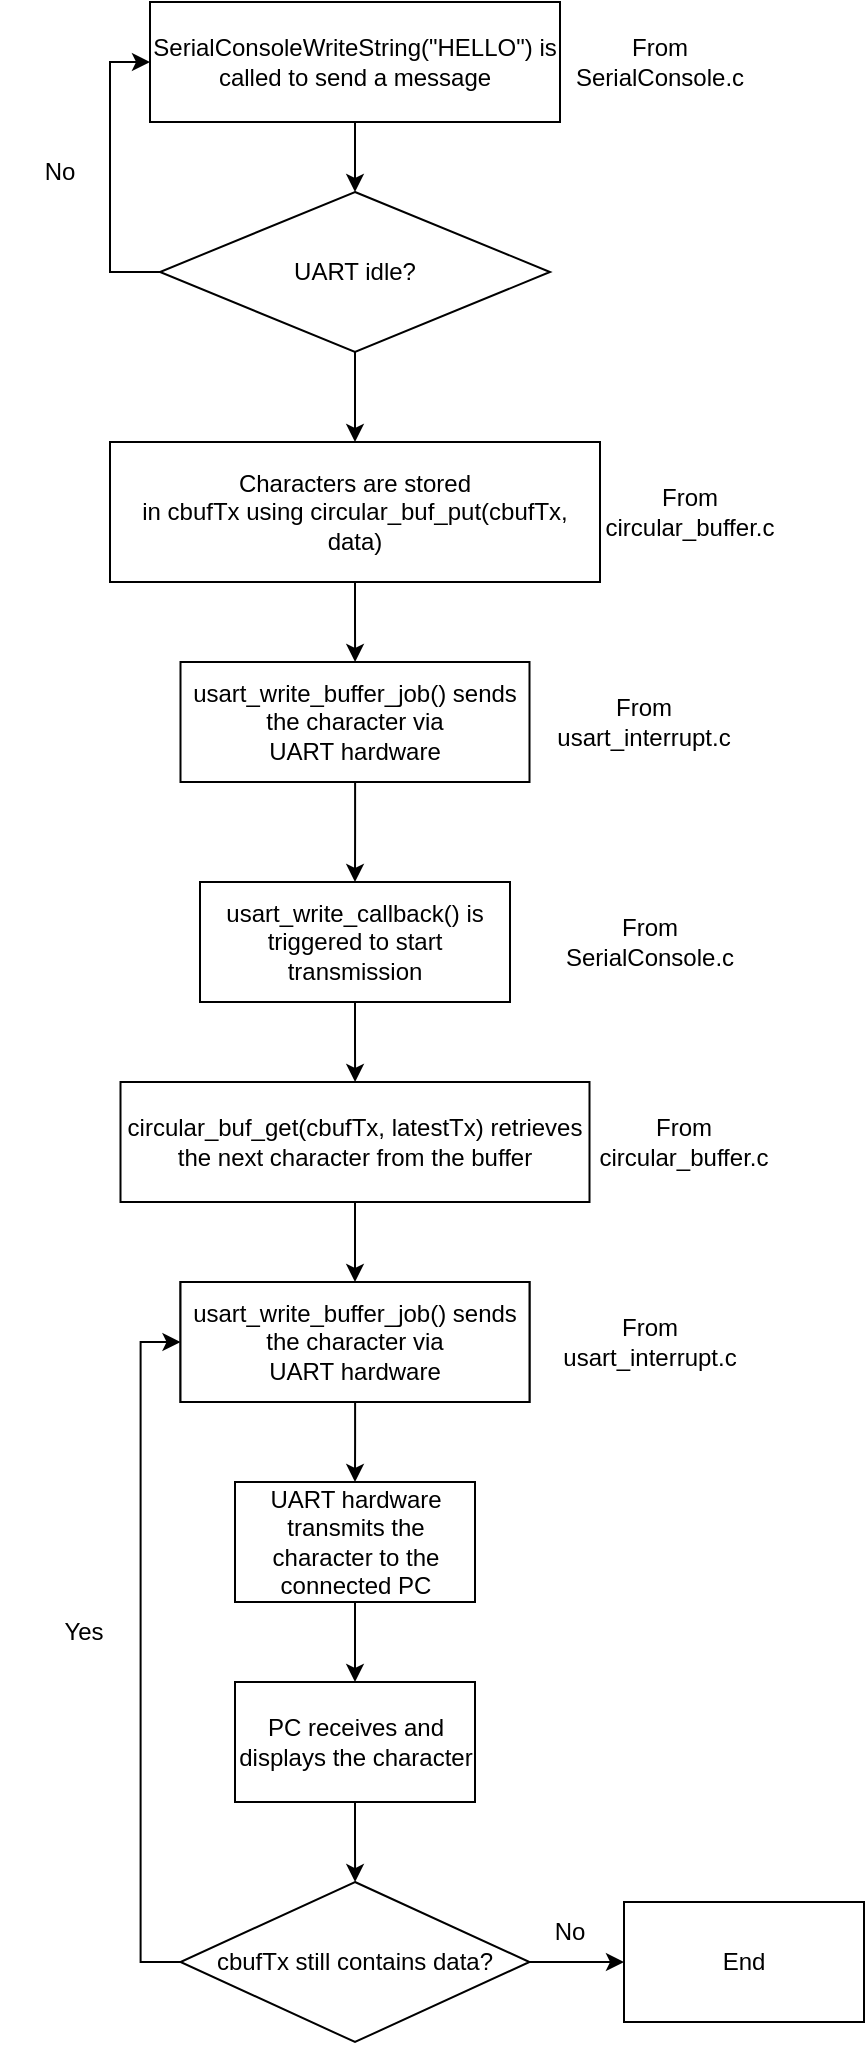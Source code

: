 <mxfile version="26.1.1">
  <diagram name="Page-1" id="MTz7UBCe1wjMll_lIDmM">
    <mxGraphModel dx="1158" dy="785" grid="1" gridSize="10" guides="1" tooltips="1" connect="1" arrows="1" fold="1" page="1" pageScale="1" pageWidth="850" pageHeight="1100" math="0" shadow="0">
      <root>
        <mxCell id="0" />
        <mxCell id="1" parent="0" />
        <mxCell id="jeuFtyrJmXuXBJ76AJS7-9" value="" style="edgeStyle=orthogonalEdgeStyle;rounded=0;orthogonalLoop=1;jettySize=auto;html=1;" edge="1" parent="1" source="WpcHmx0HG_S5RKRfII9L-1" target="WpcHmx0HG_S5RKRfII9L-8">
          <mxGeometry relative="1" as="geometry" />
        </mxCell>
        <mxCell id="WpcHmx0HG_S5RKRfII9L-1" value="&lt;font style=&quot;font-size: 12px;&quot;&gt;&lt;span style=&quot;text-align: start;&quot; data-end=&quot;275&quot; data-start=&quot;226&quot;&gt;&lt;code data-end=&quot;263&quot; data-start=&quot;228&quot;&gt;&lt;font face=&quot;Helvetica&quot;&gt;S&lt;/font&gt;&lt;font face=&quot;Helvetica&quot;&gt;erialConsoleWriteString(&quot;HELLO&quot;)&lt;/font&gt;&lt;/code&gt;&amp;nbsp;is called&lt;/span&gt;&lt;span style=&quot;font-family: Helvetica; text-align: start;&quot;&gt;&amp;nbsp;to send a message&lt;/span&gt;&lt;/font&gt;" style="rounded=0;whiteSpace=wrap;html=1;" parent="1" vertex="1">
          <mxGeometry x="323" y="90" width="205" height="60" as="geometry" />
        </mxCell>
        <mxCell id="jeuFtyrJmXuXBJ76AJS7-11" value="" style="edgeStyle=orthogonalEdgeStyle;rounded=0;orthogonalLoop=1;jettySize=auto;html=1;" edge="1" parent="1" source="WpcHmx0HG_S5RKRfII9L-6" target="jeuFtyrJmXuXBJ76AJS7-4">
          <mxGeometry relative="1" as="geometry" />
        </mxCell>
        <mxCell id="WpcHmx0HG_S5RKRfII9L-6" value="&lt;font style=&quot;font-size: 12px;&quot;&gt;&lt;span style=&quot;text-align: start;&quot; data-end=&quot;335&quot; data-start=&quot;298&quot;&gt;Characters are stored in&amp;nbsp;&lt;code data-end=&quot;333&quot; data-start=&quot;325&quot;&gt;&lt;font face=&quot;Helvetica&quot;&gt;cbufTx&lt;/font&gt;&lt;/code&gt;&lt;/span&gt;&lt;span style=&quot;font-family: Helvetica; text-align: start;&quot;&gt;&amp;nbsp;using&amp;nbsp;&lt;/span&gt;&lt;code style=&quot;text-align: start;&quot; data-end=&quot;374&quot; data-start=&quot;342&quot;&gt;&lt;font face=&quot;Helvetica&quot;&gt;circular_buf_put(cbufTx, data)&lt;/font&gt;&lt;/code&gt;&lt;/font&gt;" style="rounded=0;whiteSpace=wrap;html=1;" parent="1" vertex="1">
          <mxGeometry x="303" y="310" width="245" height="70" as="geometry" />
        </mxCell>
        <mxCell id="WpcHmx0HG_S5RKRfII9L-18" value="" style="edgeStyle=orthogonalEdgeStyle;rounded=0;orthogonalLoop=1;jettySize=auto;html=1;" parent="1" source="WpcHmx0HG_S5RKRfII9L-7" target="WpcHmx0HG_S5RKRfII9L-9" edge="1">
          <mxGeometry relative="1" as="geometry" />
        </mxCell>
        <mxCell id="WpcHmx0HG_S5RKRfII9L-7" value="&lt;font style=&quot;font-size: 12px;&quot;&gt;&lt;code style=&quot;text-align: start;&quot; data-end=&quot;509&quot; data-start=&quot;485&quot;&gt;&lt;font face=&quot;Helvetica&quot;&gt;usart_write_callback()&lt;/font&gt;&lt;/code&gt;&lt;span style=&quot;font-family: Helvetica; text-align: start;&quot;&gt;&amp;nbsp;is triggered to start transmission&lt;/span&gt;&lt;/font&gt;" style="rounded=0;whiteSpace=wrap;html=1;" parent="1" vertex="1">
          <mxGeometry x="348" y="530" width="155" height="60" as="geometry" />
        </mxCell>
        <mxCell id="jeuFtyrJmXuXBJ76AJS7-8" value="" style="edgeStyle=orthogonalEdgeStyle;rounded=0;orthogonalLoop=1;jettySize=auto;html=1;" edge="1" parent="1" source="WpcHmx0HG_S5RKRfII9L-8" target="WpcHmx0HG_S5RKRfII9L-6">
          <mxGeometry relative="1" as="geometry" />
        </mxCell>
        <mxCell id="jeuFtyrJmXuXBJ76AJS7-10" style="edgeStyle=orthogonalEdgeStyle;rounded=0;orthogonalLoop=1;jettySize=auto;html=1;exitX=0;exitY=0.5;exitDx=0;exitDy=0;entryX=0;entryY=0.5;entryDx=0;entryDy=0;" edge="1" parent="1" source="WpcHmx0HG_S5RKRfII9L-8" target="WpcHmx0HG_S5RKRfII9L-1">
          <mxGeometry relative="1" as="geometry" />
        </mxCell>
        <mxCell id="WpcHmx0HG_S5RKRfII9L-8" value="UART idle?" style="rhombus;whiteSpace=wrap;html=1;" parent="1" vertex="1">
          <mxGeometry x="328" y="185" width="195" height="80" as="geometry" />
        </mxCell>
        <mxCell id="WpcHmx0HG_S5RKRfII9L-19" value="" style="edgeStyle=orthogonalEdgeStyle;rounded=0;orthogonalLoop=1;jettySize=auto;html=1;" parent="1" source="WpcHmx0HG_S5RKRfII9L-9" target="WpcHmx0HG_S5RKRfII9L-10" edge="1">
          <mxGeometry relative="1" as="geometry" />
        </mxCell>
        <mxCell id="WpcHmx0HG_S5RKRfII9L-9" value="&lt;font style=&quot;font-size: 12px;&quot;&gt;&lt;span style=&quot;text-align: start;&quot; data-end=&quot;618&quot; data-start=&quot;549&quot;&gt;&lt;code data-end=&quot;587&quot; data-start=&quot;551&quot;&gt;&lt;font face=&quot;Helvetica&quot;&gt;circular_buf_get(cbufTx, latestTx)&lt;/font&gt;&lt;/code&gt;&amp;nbsp;retrieves the next character&lt;/span&gt;&lt;span style=&quot;text-align: start;&quot;&gt;&amp;nbsp;from the buffer&lt;/span&gt;&lt;/font&gt;" style="rounded=0;whiteSpace=wrap;html=1;" parent="1" vertex="1">
          <mxGeometry x="308.25" y="630" width="234.5" height="60" as="geometry" />
        </mxCell>
        <mxCell id="WpcHmx0HG_S5RKRfII9L-20" value="" style="edgeStyle=orthogonalEdgeStyle;rounded=0;orthogonalLoop=1;jettySize=auto;html=1;" parent="1" source="WpcHmx0HG_S5RKRfII9L-10" target="WpcHmx0HG_S5RKRfII9L-11" edge="1">
          <mxGeometry relative="1" as="geometry" />
        </mxCell>
        <mxCell id="WpcHmx0HG_S5RKRfII9L-10" value="&lt;font style=&quot;font-size: 12px;&quot;&gt;&lt;span style=&quot;text-align: start;&quot; data-end=&quot;698&quot; data-start=&quot;639&quot;&gt;&lt;code data-end=&quot;667&quot; data-start=&quot;641&quot;&gt;&lt;font face=&quot;Helvetica&quot;&gt;usart_write_buffer_job()&lt;/font&gt;&lt;/code&gt;&amp;nbsp;sends the character via UART&lt;/span&gt;&lt;span style=&quot;text-align: start;&quot;&gt;&amp;nbsp;hardware&lt;/span&gt;&lt;/font&gt;" style="rounded=0;whiteSpace=wrap;html=1;" parent="1" vertex="1">
          <mxGeometry x="338.25" y="730" width="174.5" height="60" as="geometry" />
        </mxCell>
        <mxCell id="WpcHmx0HG_S5RKRfII9L-21" value="" style="edgeStyle=orthogonalEdgeStyle;rounded=0;orthogonalLoop=1;jettySize=auto;html=1;" parent="1" source="WpcHmx0HG_S5RKRfII9L-11" target="WpcHmx0HG_S5RKRfII9L-12" edge="1">
          <mxGeometry relative="1" as="geometry" />
        </mxCell>
        <mxCell id="WpcHmx0HG_S5RKRfII9L-11" value="&lt;font style=&quot;font-size: 12px;&quot;&gt;&lt;span style=&quot;text-align: start;&quot; data-end=&quot;794&quot; data-start=&quot;753&quot;&gt;UART hardware transmits the character&lt;/span&gt;&lt;span style=&quot;text-align: start;&quot;&gt;&amp;nbsp;to the connected PC&lt;/span&gt;&lt;/font&gt;" style="rounded=0;whiteSpace=wrap;html=1;" parent="1" vertex="1">
          <mxGeometry x="365.5" y="830" width="120" height="60" as="geometry" />
        </mxCell>
        <mxCell id="WpcHmx0HG_S5RKRfII9L-22" value="" style="edgeStyle=orthogonalEdgeStyle;rounded=0;orthogonalLoop=1;jettySize=auto;html=1;" parent="1" source="WpcHmx0HG_S5RKRfII9L-12" target="WpcHmx0HG_S5RKRfII9L-13" edge="1">
          <mxGeometry relative="1" as="geometry" />
        </mxCell>
        <mxCell id="WpcHmx0HG_S5RKRfII9L-12" value="&lt;span style=&quot;text-align: start;&quot;&gt;&lt;font style=&quot;font-size: 12px;&quot;&gt;PC receives and displays the character&lt;/font&gt;&lt;/span&gt;" style="rounded=0;whiteSpace=wrap;html=1;" parent="1" vertex="1">
          <mxGeometry x="365.5" y="930" width="120" height="60" as="geometry" />
        </mxCell>
        <mxCell id="WpcHmx0HG_S5RKRfII9L-23" value="" style="edgeStyle=orthogonalEdgeStyle;rounded=0;orthogonalLoop=1;jettySize=auto;html=1;" parent="1" source="WpcHmx0HG_S5RKRfII9L-13" target="WpcHmx0HG_S5RKRfII9L-14" edge="1">
          <mxGeometry relative="1" as="geometry" />
        </mxCell>
        <mxCell id="WpcHmx0HG_S5RKRfII9L-24" style="edgeStyle=orthogonalEdgeStyle;rounded=0;orthogonalLoop=1;jettySize=auto;html=1;exitX=0;exitY=0.5;exitDx=0;exitDy=0;entryX=0;entryY=0.5;entryDx=0;entryDy=0;" parent="1" source="WpcHmx0HG_S5RKRfII9L-13" target="WpcHmx0HG_S5RKRfII9L-10" edge="1">
          <mxGeometry relative="1" as="geometry" />
        </mxCell>
        <mxCell id="WpcHmx0HG_S5RKRfII9L-13" value="&lt;font style=&quot;font-size: 12px;&quot;&gt;&lt;span style=&quot;text-align: start;&quot; data-end=&quot;962&quot; data-start=&quot;927&quot;&gt;&lt;code data-end=&quot;940&quot; data-start=&quot;932&quot;&gt;&lt;font face=&quot;Helvetica&quot;&gt;cbufTx&lt;/font&gt;&lt;/code&gt;&amp;nbsp;still contains data?&lt;/span&gt;&lt;/font&gt;" style="rhombus;whiteSpace=wrap;html=1;" parent="1" vertex="1">
          <mxGeometry x="338.25" y="1030" width="174.5" height="80" as="geometry" />
        </mxCell>
        <mxCell id="WpcHmx0HG_S5RKRfII9L-14" value="End" style="rounded=0;whiteSpace=wrap;html=1;" parent="1" vertex="1">
          <mxGeometry x="560" y="1040" width="120" height="60" as="geometry" />
        </mxCell>
        <mxCell id="WpcHmx0HG_S5RKRfII9L-26" value="No" style="text;html=1;align=center;verticalAlign=middle;whiteSpace=wrap;rounded=0;" parent="1" vertex="1">
          <mxGeometry x="248.25" y="160" width="60" height="30" as="geometry" />
        </mxCell>
        <mxCell id="WpcHmx0HG_S5RKRfII9L-28" value="Yes" style="text;html=1;align=center;verticalAlign=middle;whiteSpace=wrap;rounded=0;" parent="1" vertex="1">
          <mxGeometry x="260" y="890" width="60" height="30" as="geometry" />
        </mxCell>
        <mxCell id="WpcHmx0HG_S5RKRfII9L-29" value="No" style="text;html=1;align=center;verticalAlign=middle;whiteSpace=wrap;rounded=0;" parent="1" vertex="1">
          <mxGeometry x="503" y="1040" width="60" height="30" as="geometry" />
        </mxCell>
        <mxCell id="WpcHmx0HG_S5RKRfII9L-30" value="From circular_buffer.c" style="text;html=1;align=center;verticalAlign=middle;whiteSpace=wrap;rounded=0;" parent="1" vertex="1">
          <mxGeometry x="563" y="330" width="60" height="30" as="geometry" />
        </mxCell>
        <mxCell id="WpcHmx0HG_S5RKRfII9L-31" value="From SerialConsole.c" style="text;html=1;align=center;verticalAlign=middle;whiteSpace=wrap;rounded=0;" parent="1" vertex="1">
          <mxGeometry x="542.75" y="545" width="60" height="30" as="geometry" />
        </mxCell>
        <mxCell id="WpcHmx0HG_S5RKRfII9L-32" value="From circular_buffer.c" style="text;html=1;align=center;verticalAlign=middle;whiteSpace=wrap;rounded=0;" parent="1" vertex="1">
          <mxGeometry x="560" y="645" width="60" height="30" as="geometry" />
        </mxCell>
        <mxCell id="WpcHmx0HG_S5RKRfII9L-33" value="From usart_interrupt.c" style="text;html=1;align=center;verticalAlign=middle;whiteSpace=wrap;rounded=0;" parent="1" vertex="1">
          <mxGeometry x="542.75" y="745" width="60" height="30" as="geometry" />
        </mxCell>
        <mxCell id="WpcHmx0HG_S5RKRfII9L-34" value="From SerialConsole.c" style="text;html=1;align=center;verticalAlign=middle;whiteSpace=wrap;rounded=0;" parent="1" vertex="1">
          <mxGeometry x="548" y="105" width="60" height="30" as="geometry" />
        </mxCell>
        <mxCell id="jeuFtyrJmXuXBJ76AJS7-2" value="&lt;font style=&quot;font-size: 12px;&quot;&gt;&lt;span style=&quot;text-align: start;&quot; data-end=&quot;698&quot; data-start=&quot;639&quot;&gt;&lt;code data-end=&quot;667&quot; data-start=&quot;641&quot;&gt;&lt;font face=&quot;Helvetica&quot;&gt;usart_write_buffer_job()&lt;/font&gt;&lt;/code&gt;&amp;nbsp;sends the character via UART&lt;/span&gt;&lt;span style=&quot;text-align: start;&quot;&gt;&amp;nbsp;hardware&lt;/span&gt;&lt;/font&gt;" style="rounded=0;whiteSpace=wrap;html=1;" vertex="1" parent="1">
          <mxGeometry x="338.25" y="730" width="174.5" height="60" as="geometry" />
        </mxCell>
        <mxCell id="jeuFtyrJmXuXBJ76AJS7-7" value="" style="edgeStyle=orthogonalEdgeStyle;rounded=0;orthogonalLoop=1;jettySize=auto;html=1;" edge="1" parent="1" source="jeuFtyrJmXuXBJ76AJS7-4" target="WpcHmx0HG_S5RKRfII9L-7">
          <mxGeometry relative="1" as="geometry" />
        </mxCell>
        <mxCell id="jeuFtyrJmXuXBJ76AJS7-4" value="&lt;font style=&quot;font-size: 12px;&quot;&gt;&lt;span style=&quot;text-align: start;&quot; data-end=&quot;698&quot; data-start=&quot;639&quot;&gt;&lt;code data-end=&quot;667&quot; data-start=&quot;641&quot;&gt;&lt;font face=&quot;Helvetica&quot;&gt;usart_write_buffer_job()&lt;/font&gt;&lt;/code&gt;&amp;nbsp;sends the character via UART&lt;/span&gt;&lt;span style=&quot;text-align: start;&quot;&gt;&amp;nbsp;hardware&lt;/span&gt;&lt;/font&gt;" style="rounded=0;whiteSpace=wrap;html=1;" vertex="1" parent="1">
          <mxGeometry x="338.25" y="420" width="174.5" height="60" as="geometry" />
        </mxCell>
        <mxCell id="jeuFtyrJmXuXBJ76AJS7-5" value="From usart_interrupt.c" style="text;html=1;align=center;verticalAlign=middle;whiteSpace=wrap;rounded=0;" vertex="1" parent="1">
          <mxGeometry x="540" y="435" width="60" height="30" as="geometry" />
        </mxCell>
      </root>
    </mxGraphModel>
  </diagram>
</mxfile>
